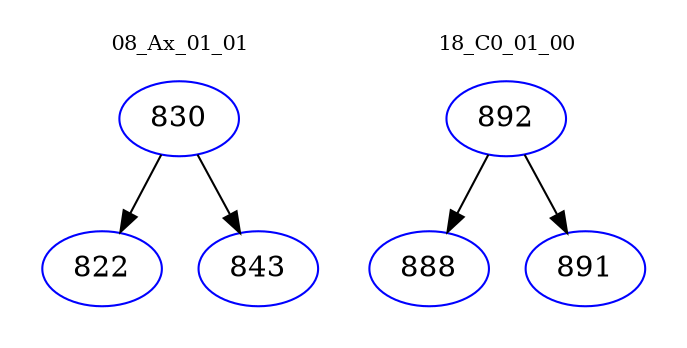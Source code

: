 digraph{
subgraph cluster_0 {
color = white
label = "08_Ax_01_01";
fontsize=10;
T0_830 [label="830", color="blue"]
T0_830 -> T0_822 [color="black"]
T0_822 [label="822", color="blue"]
T0_830 -> T0_843 [color="black"]
T0_843 [label="843", color="blue"]
}
subgraph cluster_1 {
color = white
label = "18_C0_01_00";
fontsize=10;
T1_892 [label="892", color="blue"]
T1_892 -> T1_888 [color="black"]
T1_888 [label="888", color="blue"]
T1_892 -> T1_891 [color="black"]
T1_891 [label="891", color="blue"]
}
}
